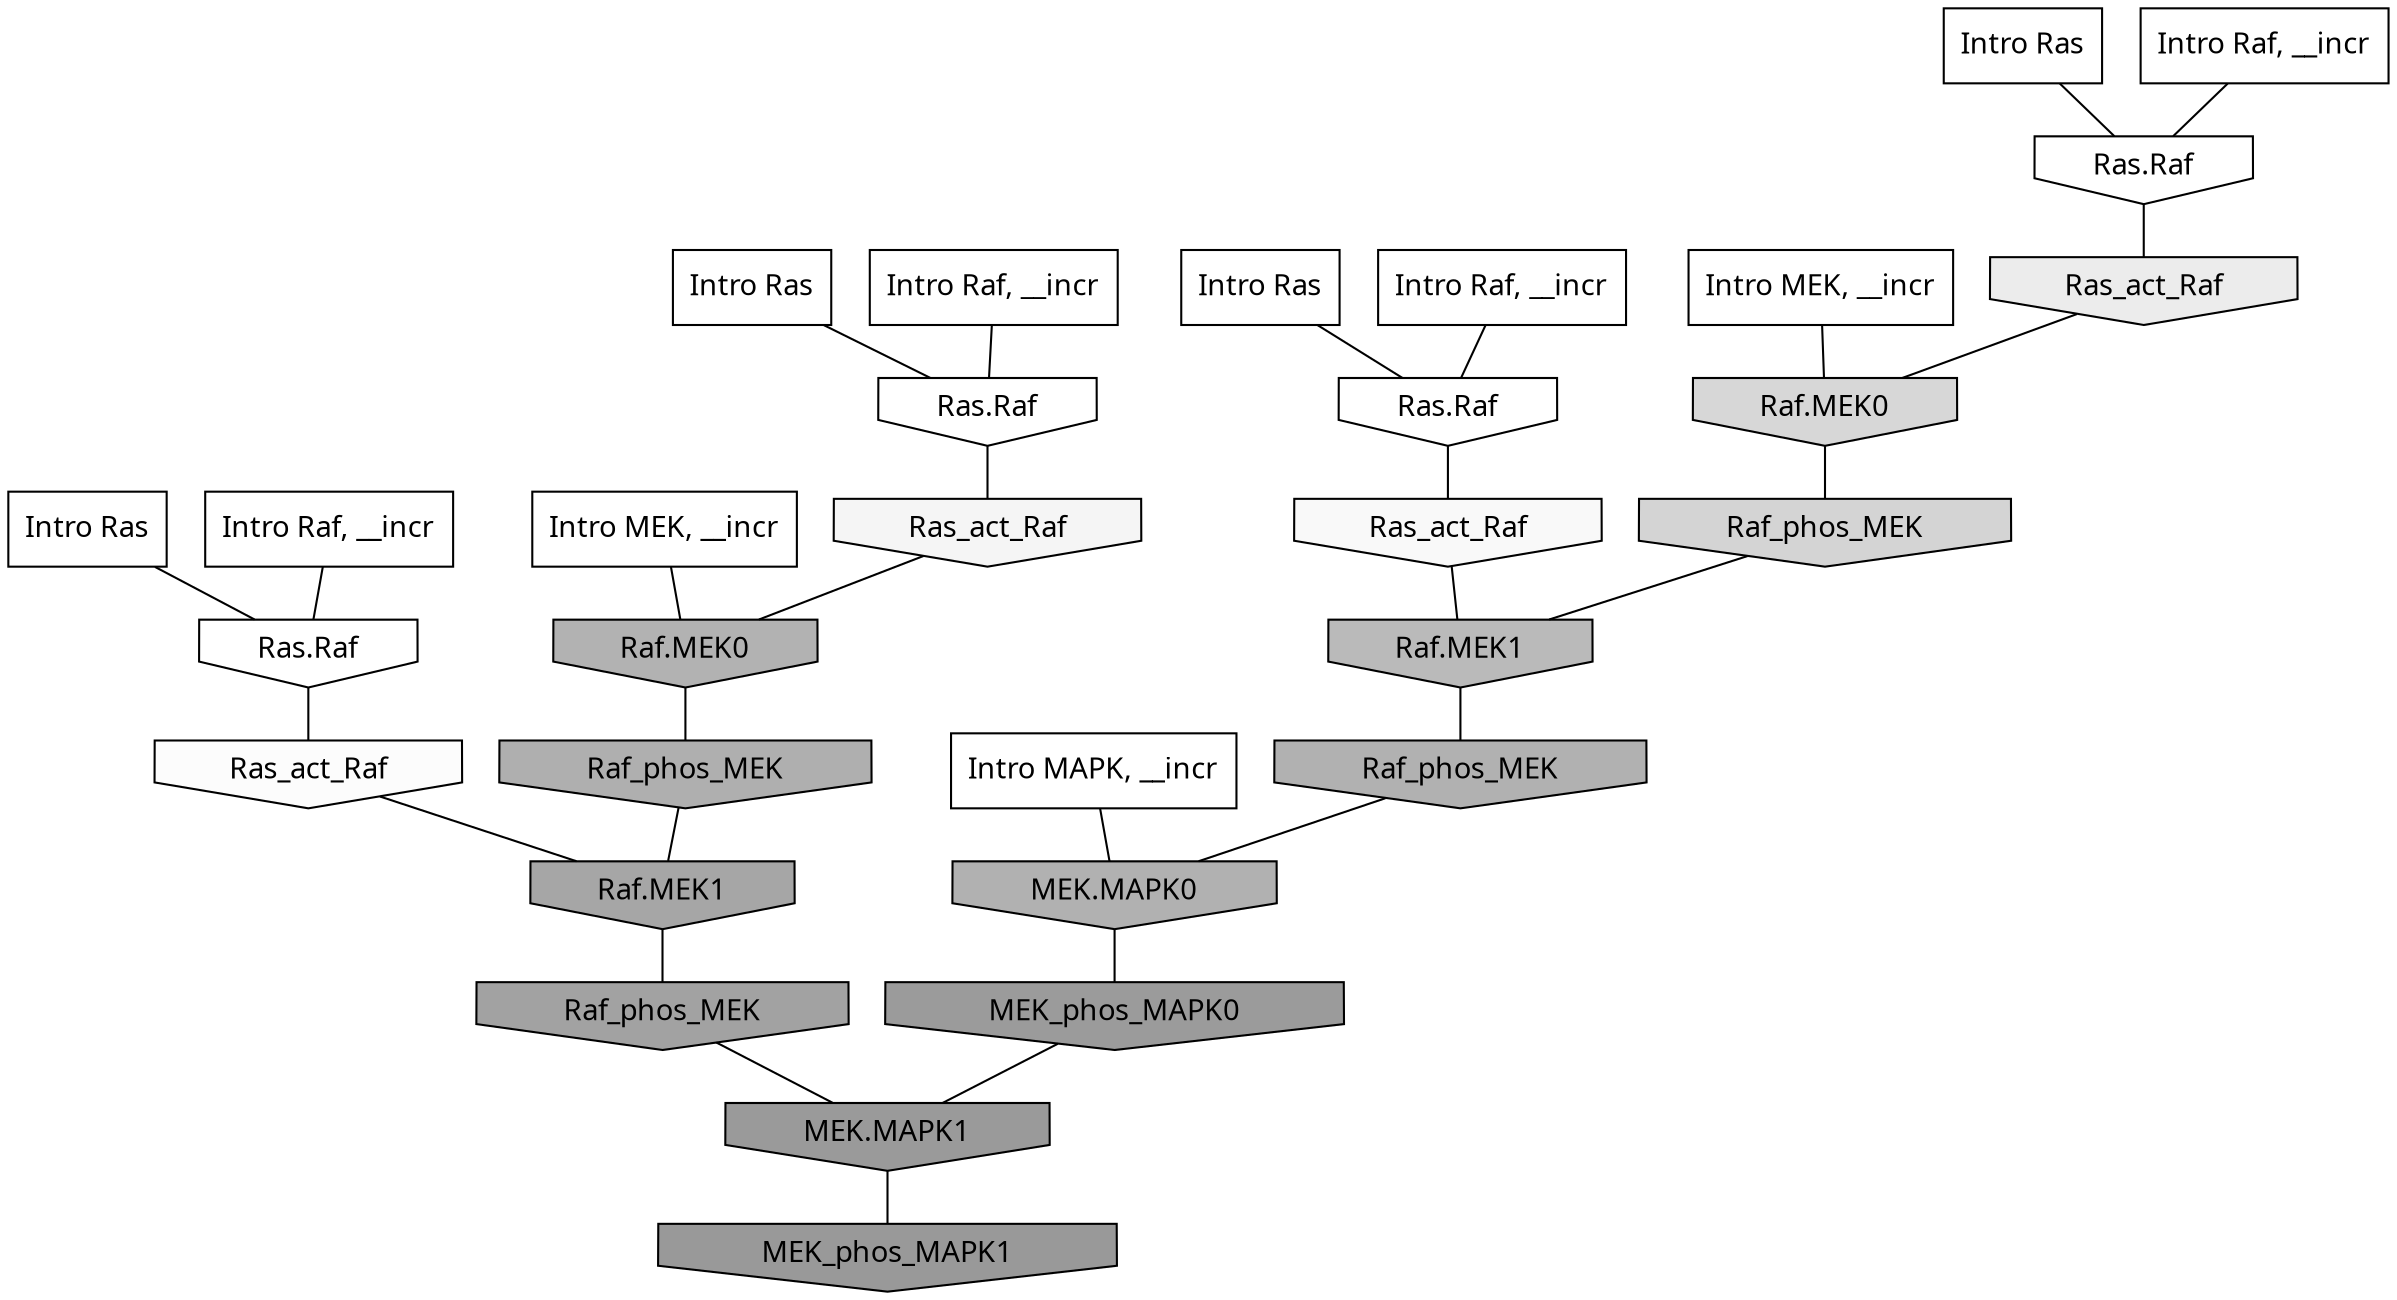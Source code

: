 digraph G{
  rankdir="TB";
  ranksep=0.30;
  node [fontname="CMU Serif"];
  edge [fontname="CMU Serif"];
  
  21 [label="Intro Ras", shape=rectangle, style=filled, fillcolor="0.000 0.000 1.000"]
  
  64 [label="Intro Ras", shape=rectangle, style=filled, fillcolor="0.000 0.000 1.000"]
  
  90 [label="Intro Ras", shape=rectangle, style=filled, fillcolor="0.000 0.000 1.000"]
  
  96 [label="Intro Ras", shape=rectangle, style=filled, fillcolor="0.000 0.000 1.000"]
  
  115 [label="Intro Raf, __incr", shape=rectangle, style=filled, fillcolor="0.000 0.000 1.000"]
  
  290 [label="Intro Raf, __incr", shape=rectangle, style=filled, fillcolor="0.000 0.000 1.000"]
  
  964 [label="Intro Raf, __incr", shape=rectangle, style=filled, fillcolor="0.000 0.000 1.000"]
  
  1049 [label="Intro Raf, __incr", shape=rectangle, style=filled, fillcolor="0.000 0.000 1.000"]
  
  1129 [label="Intro MEK, __incr", shape=rectangle, style=filled, fillcolor="0.000 0.000 1.000"]
  
  2048 [label="Intro MEK, __incr", shape=rectangle, style=filled, fillcolor="0.000 0.000 1.000"]
  
  3054 [label="Intro MAPK, __incr", shape=rectangle, style=filled, fillcolor="0.000 0.000 1.000"]
  
  3210 [label="Ras.Raf", shape=invhouse, style=filled, fillcolor="0.000 0.000 1.000"]
  
  3287 [label="Ras.Raf", shape=invhouse, style=filled, fillcolor="0.000 0.000 1.000"]
  
  3295 [label="Ras.Raf", shape=invhouse, style=filled, fillcolor="0.000 0.000 1.000"]
  
  3306 [label="Ras.Raf", shape=invhouse, style=filled, fillcolor="0.000 0.000 1.000"]
  
  3392 [label="Ras_act_Raf", shape=invhouse, style=filled, fillcolor="0.000 0.000 0.988"]
  
  3464 [label="Ras_act_Raf", shape=invhouse, style=filled, fillcolor="0.000 0.000 0.975"]
  
  3569 [label="Ras_act_Raf", shape=invhouse, style=filled, fillcolor="0.000 0.000 0.960"]
  
  4040 [label="Ras_act_Raf", shape=invhouse, style=filled, fillcolor="0.000 0.000 0.923"]
  
  5335 [label="Raf.MEK0", shape=invhouse, style=filled, fillcolor="0.000 0.000 0.841"]
  
  5516 [label="Raf_phos_MEK", shape=invhouse, style=filled, fillcolor="0.000 0.000 0.829"]
  
  8111 [label="Raf.MEK1", shape=invhouse, style=filled, fillcolor="0.000 0.000 0.727"]
  
  9004 [label="Raf.MEK0", shape=invhouse, style=filled, fillcolor="0.000 0.000 0.699"]
  
  9207 [label="Raf_phos_MEK", shape=invhouse, style=filled, fillcolor="0.000 0.000 0.694"]
  
  9211 [label="MEK.MAPK0", shape=invhouse, style=filled, fillcolor="0.000 0.000 0.694"]
  
  9568 [label="Raf_phos_MEK", shape=invhouse, style=filled, fillcolor="0.000 0.000 0.687"]
  
  11406 [label="Raf.MEK1", shape=invhouse, style=filled, fillcolor="0.000 0.000 0.649"]
  
  12136 [label="Raf_phos_MEK", shape=invhouse, style=filled, fillcolor="0.000 0.000 0.636"]
  
  13952 [label="MEK_phos_MAPK0", shape=invhouse, style=filled, fillcolor="0.000 0.000 0.607"]
  
  14296 [label="MEK.MAPK1", shape=invhouse, style=filled, fillcolor="0.000 0.000 0.603"]
  
  14517 [label="MEK_phos_MAPK1", shape=invhouse, style=filled, fillcolor="0.000 0.000 0.600"]
  
  
  14296 -> 14517 [dir=none, color="0.000 0.000 0.000"] 
  13952 -> 14296 [dir=none, color="0.000 0.000 0.000"] 
  12136 -> 14296 [dir=none, color="0.000 0.000 0.000"] 
  11406 -> 12136 [dir=none, color="0.000 0.000 0.000"] 
  9568 -> 11406 [dir=none, color="0.000 0.000 0.000"] 
  9211 -> 13952 [dir=none, color="0.000 0.000 0.000"] 
  9207 -> 9211 [dir=none, color="0.000 0.000 0.000"] 
  9004 -> 9568 [dir=none, color="0.000 0.000 0.000"] 
  8111 -> 9207 [dir=none, color="0.000 0.000 0.000"] 
  5516 -> 8111 [dir=none, color="0.000 0.000 0.000"] 
  5335 -> 5516 [dir=none, color="0.000 0.000 0.000"] 
  4040 -> 5335 [dir=none, color="0.000 0.000 0.000"] 
  3569 -> 9004 [dir=none, color="0.000 0.000 0.000"] 
  3464 -> 8111 [dir=none, color="0.000 0.000 0.000"] 
  3392 -> 11406 [dir=none, color="0.000 0.000 0.000"] 
  3306 -> 3569 [dir=none, color="0.000 0.000 0.000"] 
  3295 -> 3392 [dir=none, color="0.000 0.000 0.000"] 
  3287 -> 4040 [dir=none, color="0.000 0.000 0.000"] 
  3210 -> 3464 [dir=none, color="0.000 0.000 0.000"] 
  3054 -> 9211 [dir=none, color="0.000 0.000 0.000"] 
  2048 -> 5335 [dir=none, color="0.000 0.000 0.000"] 
  1129 -> 9004 [dir=none, color="0.000 0.000 0.000"] 
  1049 -> 3295 [dir=none, color="0.000 0.000 0.000"] 
  964 -> 3287 [dir=none, color="0.000 0.000 0.000"] 
  290 -> 3306 [dir=none, color="0.000 0.000 0.000"] 
  115 -> 3210 [dir=none, color="0.000 0.000 0.000"] 
  96 -> 3287 [dir=none, color="0.000 0.000 0.000"] 
  90 -> 3210 [dir=none, color="0.000 0.000 0.000"] 
  64 -> 3306 [dir=none, color="0.000 0.000 0.000"] 
  21 -> 3295 [dir=none, color="0.000 0.000 0.000"] 
  
  }
